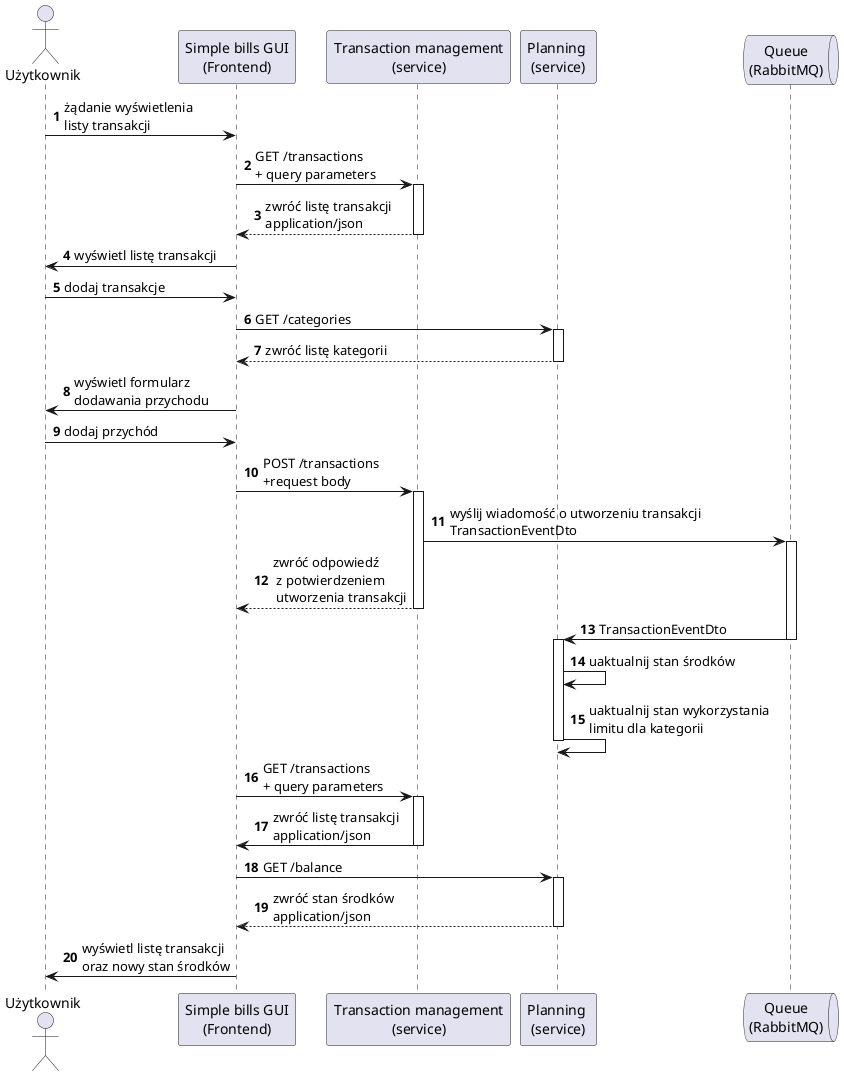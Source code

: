 @startuml
'https://plantuml.com/sequence-diagram

autonumber

actor Użytkownik as user
participant "Simple bills GUI\n(Frontend)" as gui
participant "Transaction management\n(service)" as transaction
participant "Planning \n(service)" as planning
queue "Queue\n(RabbitMQ)" as rabbit

user -> gui: żądanie wyświetlenia\nlisty transakcji

gui -> transaction: GET /transactions\n+ query parameters
activate transaction

transaction --> gui: zwróć listę transakcji \napplication/json
deactivate transaction

gui -> user: wyświetl listę transakcji

user -> gui: dodaj transakcje

gui -> planning:GET /categories
activate planning

planning --> gui: zwróć listę kategorii
deactivate planning

gui -> user:wyświetl formularz\ndodawania przychodu

user -> gui: dodaj przychód

gui -> transaction: POST /transactions\n+request body
activate transaction

transaction -> rabbit: wyślij wiadomość o utworzeniu transakcji\nTransactionEventDto
activate rabbit

transaction --> gui: zwróć odpowiedź\n z potwierdzeniem\n utworzenia transakcji
deactivate transaction

rabbit -> planning: TransactionEventDto
deactivate rabbit
activate planning

planning -> planning: uaktualnij stan środków
planning -> planning: uaktualnij stan wykorzystania\nlimitu dla kategorii
deactivate planning

gui -> transaction: GET /transactions\n+ query parameters
activate transaction


transaction -> gui: zwróć listę transakcji \napplication/json
deactivate transaction

gui -> planning: GET /balance
activate planning

planning --> gui: zwróć stan środków\napplication/json
deactivate planning

gui -> user: wyświetl listę transakcji\noraz nowy stan środków

@enduml